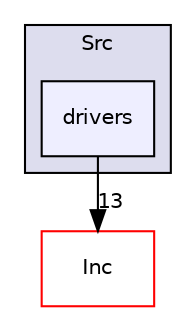 digraph "/home/developer/robocup-firmware/robot/lib/Src/drivers" {
  compound=true
  node [ fontsize="10", fontname="Helvetica"];
  edge [ labelfontsize="10", labelfontname="Helvetica"];
  subgraph clusterdir_e9c6d8553f950e4cdb30b7b097603f77 {
    graph [ bgcolor="#ddddee", pencolor="black", label="Src" fontname="Helvetica", fontsize="10", URL="dir_e9c6d8553f950e4cdb30b7b097603f77.html"]
  dir_265a2794f923e04fa084582d58cb6f83 [shape=box, label="drivers", style="filled", fillcolor="#eeeeff", pencolor="black", URL="dir_265a2794f923e04fa084582d58cb6f83.html"];
  }
  dir_a894177cf49d69402f578056eb4872c3 [shape=box label="Inc" fillcolor="white" style="filled" color="red" URL="dir_a894177cf49d69402f578056eb4872c3.html"];
  dir_265a2794f923e04fa084582d58cb6f83->dir_a894177cf49d69402f578056eb4872c3 [headlabel="13", labeldistance=1.5 headhref="dir_000024_000014.html"];
}
